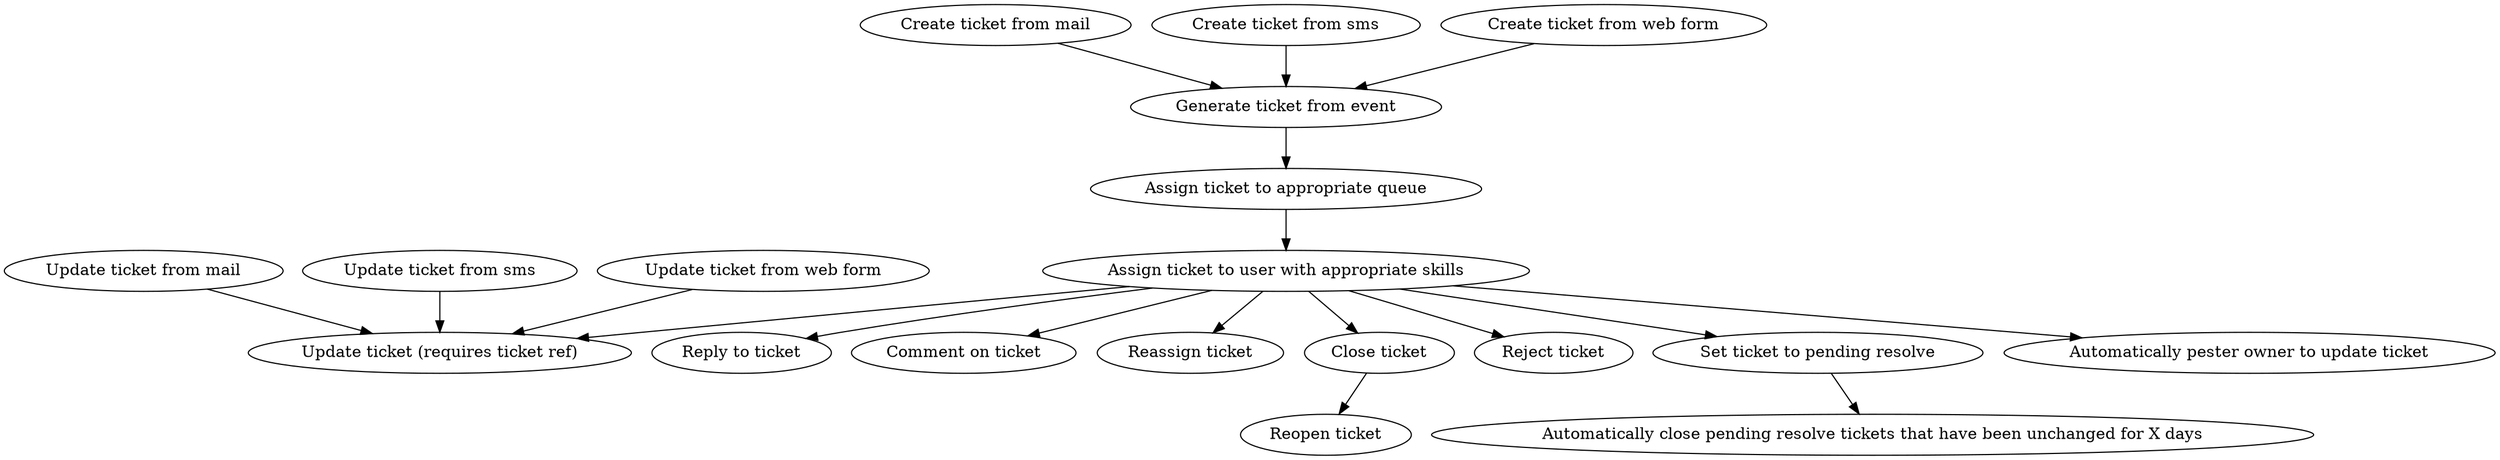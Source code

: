 digraph ticket {

generate_ticket     [label="Generate ticket from event"];
new_mail_ticket     [label="Create ticket from mail"];
new_sms_ticket      [label="Create ticket from sms"];
new_web_ticket      [label="Create ticket from web form"];
update_mail_ticket  [label="Update ticket from mail"];
update_sms_ticket   [label="Update ticket from sms"];
update_web_ticket   [label="Update ticket from web form"];
assign_to_list      [label="Assign ticket to appropriate queue"];
assign_to_rep       [label="Assign ticket to user with appropriate skills"];
reply_ticket        [label="Reply to ticket"];
comment_ticket      [label="Comment on ticket"];
update_ticket       [label="Update ticket (requires ticket ref)"];
reassign_ticket     [label="Reassign ticket"];
close_ticket        [label="Close ticket"];
reject_ticket       [label="Reject ticket"];
reopen_ticket       [label="Reopen ticket"];
set_pending_resolve [label="Set ticket to pending resolve"];
auto_close          [label="Automatically close pending resolve tickets that have been unchanged for X days"];
remind              [label="Automatically pester owner to update ticket"];

new_mail_ticket     -> generate_ticket;
new_web_ticket      -> generate_ticket;
new_sms_ticket      -> generate_ticket;
update_mail_ticket  -> update_ticket;
update_web_ticket   -> update_ticket;
update_sms_ticket   -> update_ticket;
generate_ticket     -> assign_to_list;
assign_to_list      -> assign_to_rep;
assign_to_rep       -> reply_ticket;
assign_to_rep       -> update_ticket;
assign_to_rep       -> reassign_ticket;
assign_to_rep       -> close_ticket;
assign_to_rep       -> reject_ticket;
assign_to_rep       -> set_pending_resolve;
assign_to_rep       -> comment_ticket;
assign_to_rep       -> remind;
set_pending_resolve -> auto_close;
close_ticket        -> reopen_ticket;


}
